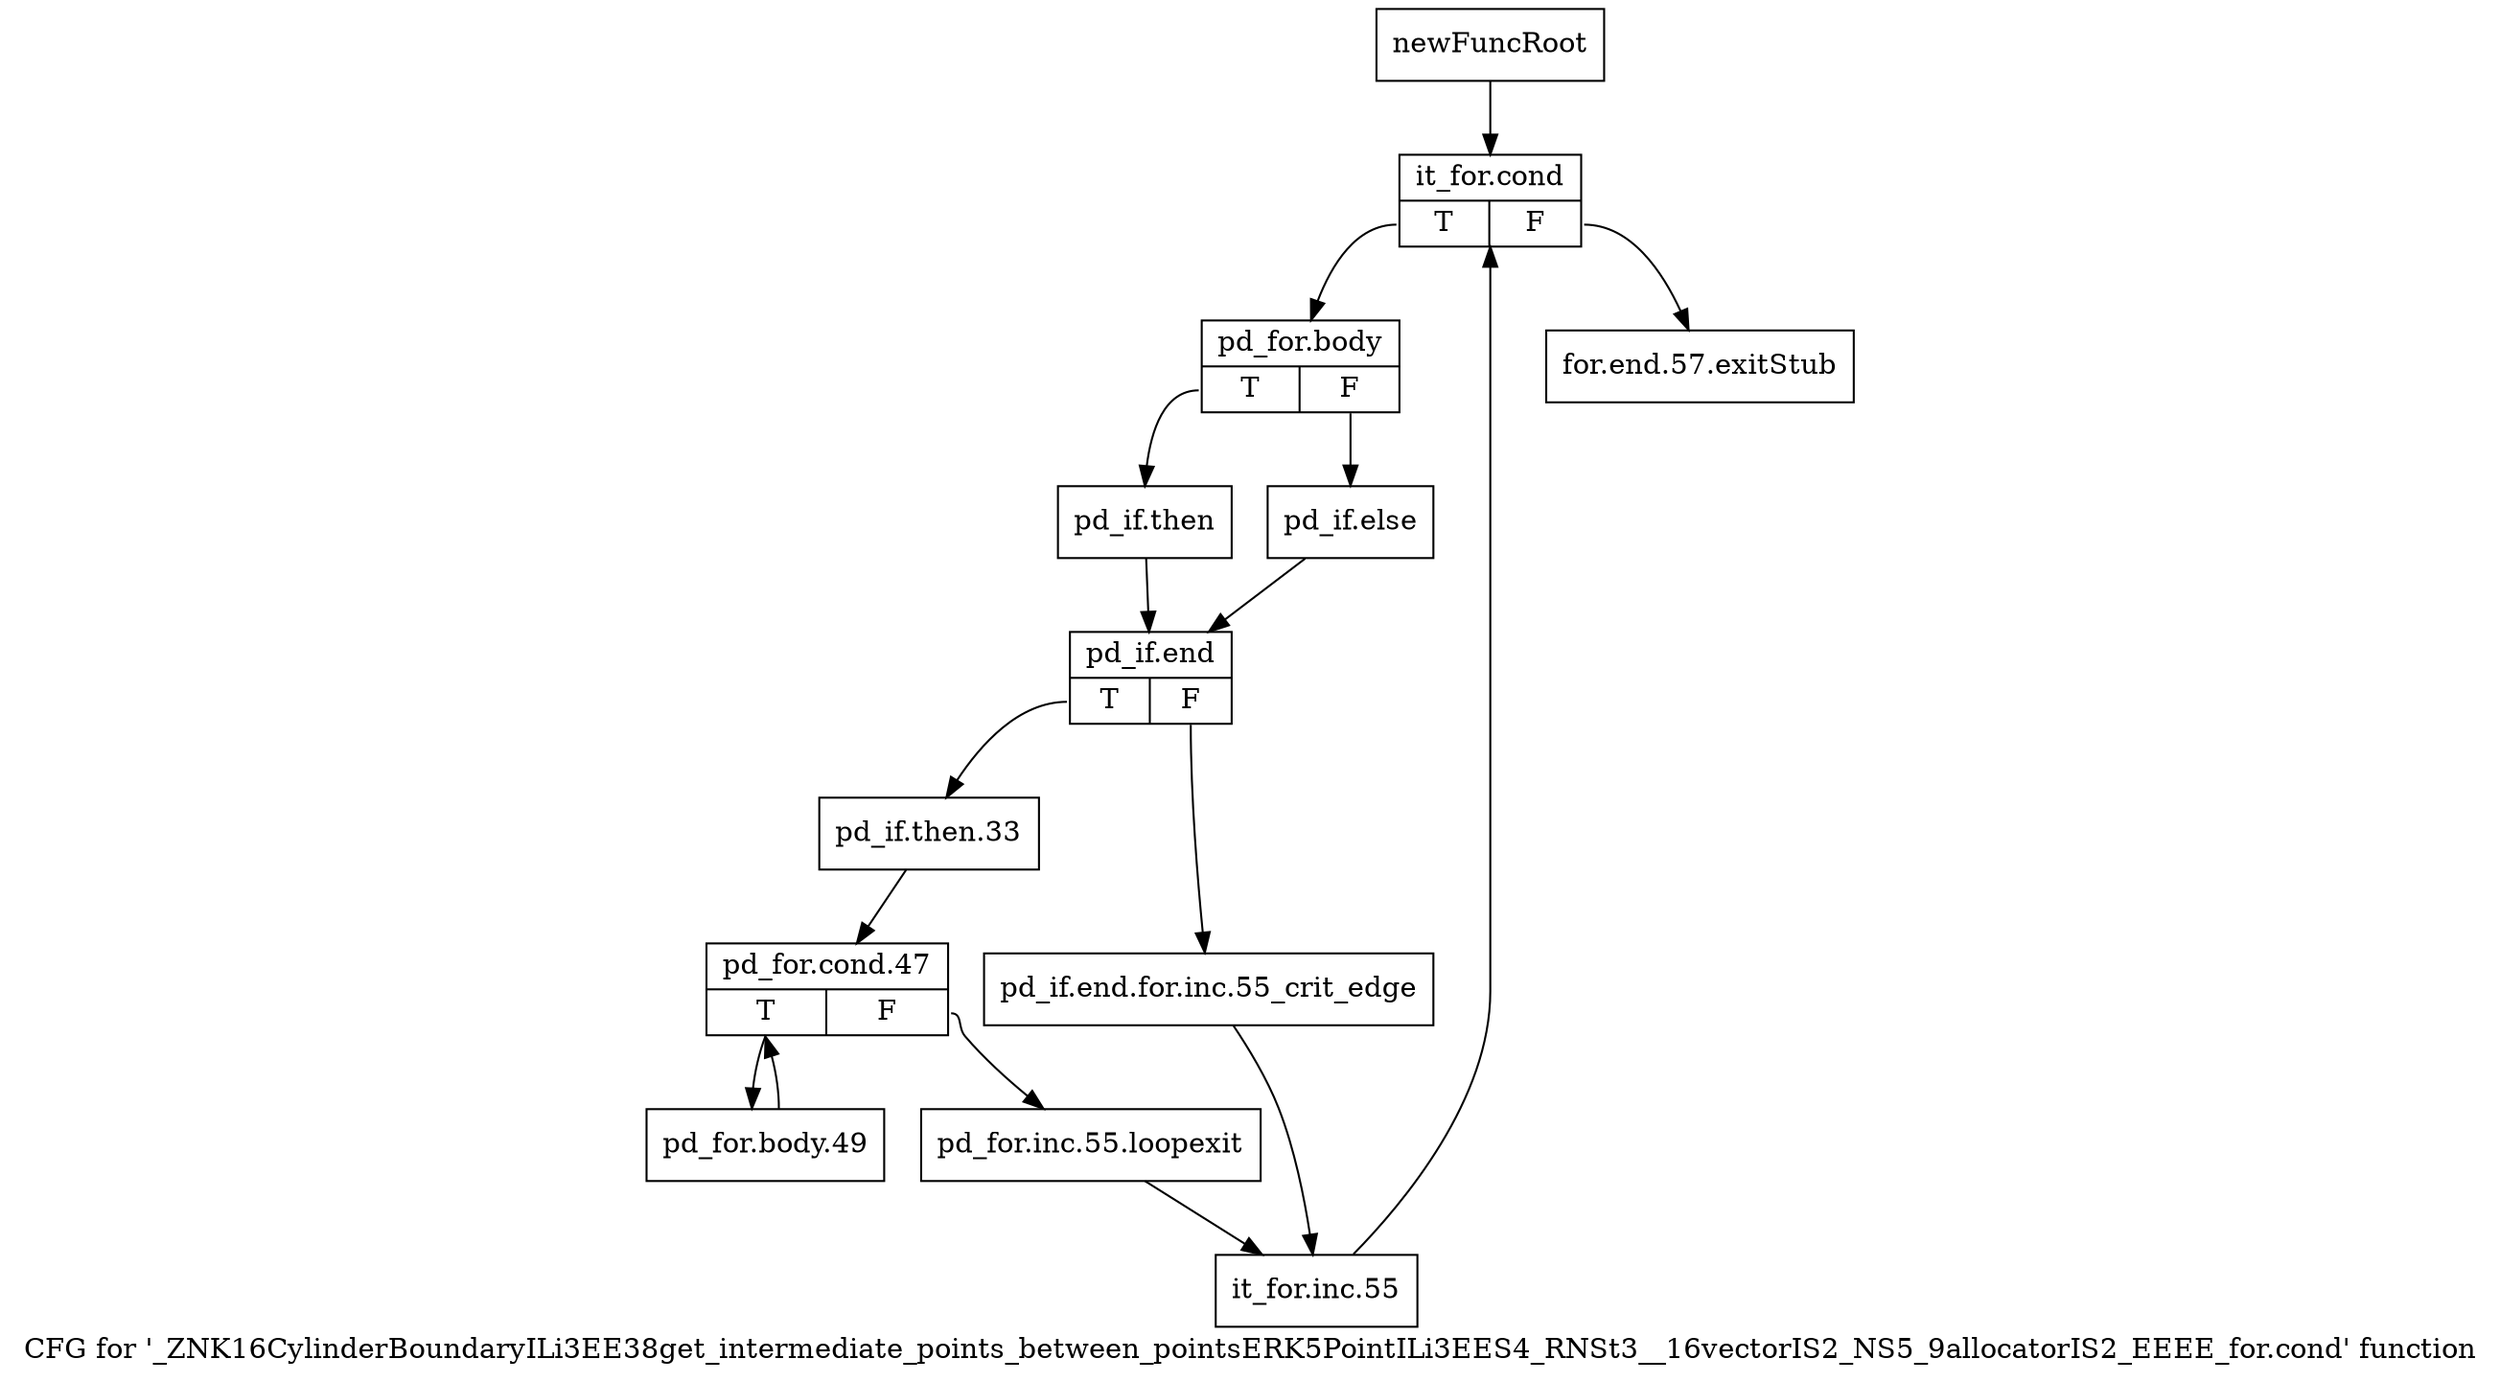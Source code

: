 digraph "CFG for '_ZNK16CylinderBoundaryILi3EE38get_intermediate_points_between_pointsERK5PointILi3EES4_RNSt3__16vectorIS2_NS5_9allocatorIS2_EEEE_for.cond' function" {
	label="CFG for '_ZNK16CylinderBoundaryILi3EE38get_intermediate_points_between_pointsERK5PointILi3EES4_RNSt3__16vectorIS2_NS5_9allocatorIS2_EEEE_for.cond' function";

	Node0x98f5e60 [shape=record,label="{newFuncRoot}"];
	Node0x98f5e60 -> Node0x98f5f00;
	Node0x98f5eb0 [shape=record,label="{for.end.57.exitStub}"];
	Node0x98f5f00 [shape=record,label="{it_for.cond|{<s0>T|<s1>F}}"];
	Node0x98f5f00:s0 -> Node0x98f5f50;
	Node0x98f5f00:s1 -> Node0x98f5eb0;
	Node0x98f5f50 [shape=record,label="{pd_for.body|{<s0>T|<s1>F}}"];
	Node0x98f5f50:s0 -> Node0x98f5ff0;
	Node0x98f5f50:s1 -> Node0x98f5fa0;
	Node0x98f5fa0 [shape=record,label="{pd_if.else}"];
	Node0x98f5fa0 -> Node0x98f6040;
	Node0x98f5ff0 [shape=record,label="{pd_if.then}"];
	Node0x98f5ff0 -> Node0x98f6040;
	Node0x98f6040 [shape=record,label="{pd_if.end|{<s0>T|<s1>F}}"];
	Node0x98f6040:s0 -> Node0x98f60e0;
	Node0x98f6040:s1 -> Node0x98f6090;
	Node0x98f6090 [shape=record,label="{pd_if.end.for.inc.55_crit_edge}"];
	Node0x98f6090 -> Node0x98f61d0;
	Node0x98f60e0 [shape=record,label="{pd_if.then.33}"];
	Node0x98f60e0 -> Node0x98f6130;
	Node0x98f6130 [shape=record,label="{pd_for.cond.47|{<s0>T|<s1>F}}"];
	Node0x98f6130:s0 -> Node0x98f6220;
	Node0x98f6130:s1 -> Node0x98f6180;
	Node0x98f6180 [shape=record,label="{pd_for.inc.55.loopexit}"];
	Node0x98f6180 -> Node0x98f61d0;
	Node0x98f61d0 [shape=record,label="{it_for.inc.55}"];
	Node0x98f61d0 -> Node0x98f5f00;
	Node0x98f6220 [shape=record,label="{pd_for.body.49}"];
	Node0x98f6220 -> Node0x98f6130;
}
